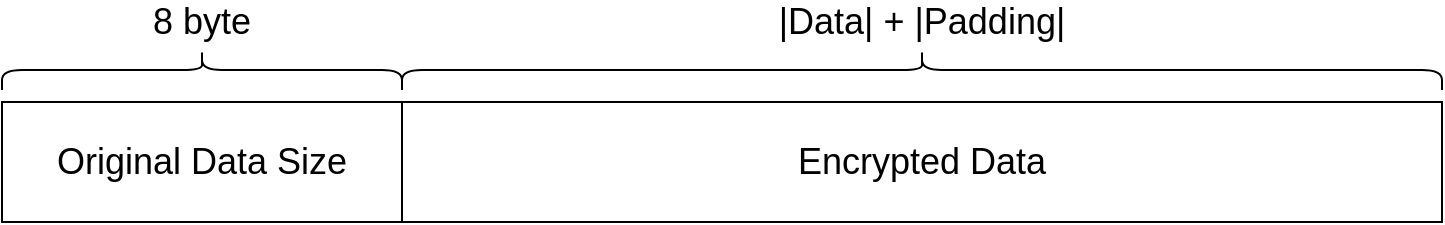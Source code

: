 <mxfile version="11.2.3" type="device" pages="2"><diagram id="Kjitom1UpuBnlea-oo_A" name="Page-1"><mxGraphModel dx="2062" dy="1129" grid="1" gridSize="10" guides="1" tooltips="1" connect="1" arrows="1" fold="1" page="1" pageScale="1" pageWidth="850" pageHeight="1100" math="0" shadow="0"><root><mxCell id="0"/><mxCell id="1" parent="0"/><mxCell id="IBGye2zuWVkRgLZQvEZx-1" value="" style="rounded=0;whiteSpace=wrap;html=1;" vertex="1" parent="1"><mxGeometry x="40" y="360" width="720" height="60" as="geometry"/></mxCell><mxCell id="IBGye2zuWVkRgLZQvEZx-2" value="&lt;font style=&quot;font-size: 18px&quot;&gt;Original Data Size&lt;br&gt;&lt;/font&gt;" style="rounded=0;whiteSpace=wrap;html=1;" vertex="1" parent="1"><mxGeometry x="40" y="360" width="200" height="60" as="geometry"/></mxCell><mxCell id="IBGye2zuWVkRgLZQvEZx-3" value="&lt;font style=&quot;font-size: 18px&quot;&gt;Encrypted Data&lt;/font&gt;" style="rounded=0;whiteSpace=wrap;html=1;" vertex="1" parent="1"><mxGeometry x="240" y="360" width="520" height="60" as="geometry"/></mxCell><mxCell id="IBGye2zuWVkRgLZQvEZx-5" value="" style="shape=curlyBracket;whiteSpace=wrap;html=1;rounded=1;rotation=90;" vertex="1" parent="1"><mxGeometry x="130" y="244" width="20" height="200" as="geometry"/></mxCell><mxCell id="IBGye2zuWVkRgLZQvEZx-6" value="&lt;font style=&quot;font-size: 18px&quot;&gt;8 byte&lt;br&gt;&lt;/font&gt;" style="text;html=1;strokeColor=none;fillColor=none;align=center;verticalAlign=middle;whiteSpace=wrap;rounded=0;" vertex="1" parent="1"><mxGeometry x="100" y="310" width="80" height="20" as="geometry"/></mxCell><mxCell id="IBGye2zuWVkRgLZQvEZx-7" value="" style="shape=curlyBracket;whiteSpace=wrap;html=1;rounded=1;rotation=90;" vertex="1" parent="1"><mxGeometry x="490" y="84" width="20" height="520" as="geometry"/></mxCell><mxCell id="IBGye2zuWVkRgLZQvEZx-8" value="&lt;font style=&quot;font-size: 18px&quot;&gt;|Data| + |Padding|&lt;br&gt;&lt;/font&gt;" style="text;html=1;strokeColor=none;fillColor=none;align=center;verticalAlign=middle;whiteSpace=wrap;rounded=0;" vertex="1" parent="1"><mxGeometry x="425" y="310" width="150" height="20" as="geometry"/></mxCell></root></mxGraphModel></diagram><diagram id="cHqy6GkWJIo6ZQYA4SUh" name="Page-2"><mxGraphModel dx="2062" dy="1129" grid="1" gridSize="10" guides="1" tooltips="1" connect="1" arrows="1" fold="1" page="1" pageScale="1" pageWidth="850" pageHeight="1100" math="0" shadow="0"><root><mxCell id="r9LiuasM5PMoER8KOgFp-0"/><mxCell id="r9LiuasM5PMoER8KOgFp-1" parent="r9LiuasM5PMoER8KOgFp-0"/><mxCell id="r9LiuasM5PMoER8KOgFp-2" value="" style="rounded=0;whiteSpace=wrap;html=1;" vertex="1" parent="r9LiuasM5PMoER8KOgFp-1"><mxGeometry x="40" y="360" width="920" height="60" as="geometry"/></mxCell><mxCell id="r9LiuasM5PMoER8KOgFp-3" value="&lt;font style=&quot;font-size: 18px&quot;&gt;Original Data Size&lt;br&gt;&lt;/font&gt;" style="rounded=0;whiteSpace=wrap;html=1;" vertex="1" parent="r9LiuasM5PMoER8KOgFp-1"><mxGeometry x="40" y="360" width="200" height="60" as="geometry"/></mxCell><mxCell id="r9LiuasM5PMoER8KOgFp-4" value="&lt;font style=&quot;font-size: 18px&quot;&gt;Encrypted Data&lt;/font&gt;" style="rounded=0;whiteSpace=wrap;html=1;" vertex="1" parent="r9LiuasM5PMoER8KOgFp-1"><mxGeometry x="240" y="360" width="520" height="60" as="geometry"/></mxCell><mxCell id="r9LiuasM5PMoER8KOgFp-5" value="" style="shape=curlyBracket;whiteSpace=wrap;html=1;rounded=1;rotation=90;" vertex="1" parent="r9LiuasM5PMoER8KOgFp-1"><mxGeometry x="130" y="244" width="20" height="200" as="geometry"/></mxCell><mxCell id="r9LiuasM5PMoER8KOgFp-6" value="&lt;font style=&quot;font-size: 18px&quot;&gt;8 byte&lt;br&gt;&lt;/font&gt;" style="text;html=1;strokeColor=none;fillColor=none;align=center;verticalAlign=middle;whiteSpace=wrap;rounded=0;" vertex="1" parent="r9LiuasM5PMoER8KOgFp-1"><mxGeometry x="100" y="310" width="80" height="20" as="geometry"/></mxCell><mxCell id="r9LiuasM5PMoER8KOgFp-7" value="" style="shape=curlyBracket;whiteSpace=wrap;html=1;rounded=1;rotation=90;" vertex="1" parent="r9LiuasM5PMoER8KOgFp-1"><mxGeometry x="490" y="84" width="20" height="520" as="geometry"/></mxCell><mxCell id="r9LiuasM5PMoER8KOgFp-8" value="&lt;font style=&quot;font-size: 18px&quot;&gt;|Data| + |Padding|&lt;br&gt;&lt;/font&gt;" style="text;html=1;strokeColor=none;fillColor=none;align=center;verticalAlign=middle;whiteSpace=wrap;rounded=0;" vertex="1" parent="r9LiuasM5PMoER8KOgFp-1"><mxGeometry x="425" y="310" width="150" height="20" as="geometry"/></mxCell><mxCell id="r9LiuasM5PMoER8KOgFp-9" value="&lt;font style=&quot;font-size: 18px&quot;&gt;Random IV&lt;br&gt;&lt;/font&gt;" style="rounded=0;whiteSpace=wrap;html=1;" vertex="1" parent="r9LiuasM5PMoER8KOgFp-1"><mxGeometry x="760" y="360" width="200" height="60" as="geometry"/></mxCell><mxCell id="r9LiuasM5PMoER8KOgFp-10" value="" style="shape=curlyBracket;whiteSpace=wrap;html=1;rounded=1;rotation=90;" vertex="1" parent="r9LiuasM5PMoER8KOgFp-1"><mxGeometry x="851" y="245" width="20" height="199" as="geometry"/></mxCell><mxCell id="r9LiuasM5PMoER8KOgFp-11" value="&lt;font style=&quot;font-size: 18px&quot;&gt;16 Byte&lt;br&gt;&lt;/font&gt;" style="text;html=1;strokeColor=none;fillColor=none;align=center;verticalAlign=middle;whiteSpace=wrap;rounded=0;" vertex="1" parent="r9LiuasM5PMoER8KOgFp-1"><mxGeometry x="820" y="310" width="80" height="20" as="geometry"/></mxCell></root></mxGraphModel></diagram></mxfile>